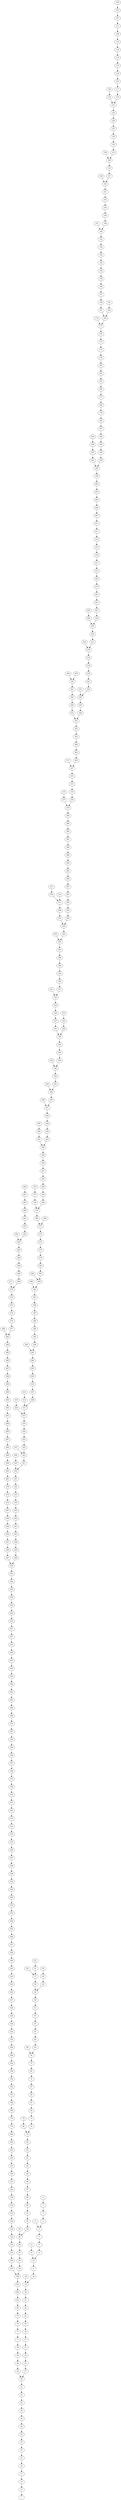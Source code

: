 digraph grafoBarabasiAlbert_n_500_d_4_DFS_I_7 {
7;
15;
14;
17;
22;
33;
32;
35;
29;
28;
36;
44;
42;
43;
41;
38;
40;
48;
60;
59;
71;
77;
76;
79;
96;
101;
100;
103;
106;
105;
109;
110;
116;
122;
126;
128;
133;
134;
139;
144;
147;
150;
153;
165;
163;
164;
166;
170;
175;
189;
188;
191;
193;
192;
196;
202;
206;
204;
216;
223;
224;
226;
236;
237;
240;
245;
244;
242;
246;
258;
257;
268;
265;
269;
276;
278;
289;
304;
302;
308;
309;
307;
306;
310;
319;
314;
315;
325;
327;
335;
338;
337;
342;
347;
349;
364;
363;
367;
370;
380;
384;
383;
381;
390;
395;
402;
401;
400;
414;
417;
421;
419;
426;
439;
438;
445;
444;
453;
450;
447;
448;
457;
454;
456;
458;
467;
472;
474;
478;
481;
492;
496;
498;
499;
497;
495;
488;
491;
493;
494;
489;
490;
486;
487;
485;
483;
484;
482;
480;
477;
479;
476;
475;
473;
470;
471;
466;
469;
460;
463;
465;
464;
462;
452;
455;
461;
468;
459;
451;
449;
446;
440;
436;
443;
441;
442;
435;
434;
433;
432;
431;
430;
429;
428;
427;
423;
437;
425;
422;
424;
416;
415;
420;
418;
411;
412;
413;
408;
407;
410;
409;
405;
406;
403;
404;
394;
393;
399;
398;
397;
396;
391;
392;
389;
385;
388;
387;
382;
379;
373;
372;
375;
371;
386;
376;
378;
377;
374;
369;
365;
366;
362;
361;
359;
358;
360;
357;
356;
355;
353;
352;
354;
350;
351;
348;
345;
346;
344;
341;
343;
340;
339;
329;
330;
334;
336;
331;
323;
326;
324;
322;
321;
317;
320;
318;
300;
298;
301;
303;
305;
295;
299;
297;
296;
311;
316;
313;
312;
293;
292;
294;
291;
287;
290;
283;
285;
286;
288;
281;
282;
280;
284;
279;
277;
275;
270;
274;
272;
273;
267;
271;
263;
262;
266;
254;
253;
251;
252;
260;
264;
261;
256;
259;
255;
249;
250;
248;
247;
243;
241;
239;
238;
233;
235;
234;
231;
232;
230;
229;
228;
225;
227;
221;
222;
219;
220;
212;
217;
218;
214;
215;
211;
213;
207;
208;
209;
210;
205;
199;
200;
201;
197;
198;
203;
195;
190;
194;
184;
187;
185;
179;
186;
177;
180;
181;
182;
183;
178;
174;
173;
176;
171;
172;
169;
167;
168;
157;
160;
158;
159;
155;
154;
156;
152;
146;
151;
148;
149;
145;
143;
141;
142;
140;
137;
135;
138;
136;
131;
132;
130;
127;
129;
123;
121;
125;
124;
118;
117;
120;
119;
115;
112;
114;
113;
108;
111;
107;
102;
104;
162;
161;
328;
332;
333;
368;
93;
95;
97;
99;
98;
94;
90;
92;
91;
89;
88;
87;
86;
84;
83;
81;
85;
82;
74;
80;
78;
75;
73;
56;
61;
69;
67;
72;
68;
70;
65;
66;
63;
64;
54;
55;
47;
51;
50;
49;
58;
57;
62;
53;
52;
45;
46;
39;
37;
34;
30;
31;
27;
26;
25;
23;
24;
21;
20;
19;
18;
16;
11;
10;
12;
13;
8;
9;
5;
4;
6;
2;
3;
1;
0;
5 -> 9;
6 -> 4;
9 -> 8;
15 -> 7;
10 -> 11;
13 -> 12;
14 -> 15;
12 -> 10;
17 -> 14;
16 -> 19;
18 -> 19;
22 -> 17;
21 -> 24;
24 -> 23;
33 -> 22;
26 -> 27;
30 -> 34;
32 -> 33;
29 -> 35;
34 -> 37;
35 -> 32;
27 -> 31;
28 -> 29;
23 -> 25;
31 -> 30;
36 -> 28;
25 -> 26;
39 -> 46;
44 -> 36;
41 -> 43;
42 -> 44;
40 -> 38;
43 -> 42;
38 -> 41;
37 -> 38;
48 -> 40;
47 -> 55;
52 -> 53;
60 -> 48;
55 -> 54;
57 -> 58;
59 -> 60;
56 -> 73;
62 -> 57;
71 -> 59;
68 -> 72;
70 -> 68;
77 -> 71;
66 -> 65;
75 -> 74;
76 -> 77;
73 -> 75;
78 -> 80;
79 -> 76;
83 -> 84;
96 -> 79;
88 -> 89;
95 -> 93;
101 -> 96;
90 -> 98;
100 -> 101;
97 -> 95;
98 -> 99;
103 -> 100;
102 -> 107;
104 -> 102;
106 -> 103;
93 -> 106;
105 -> 106;
107 -> 111;
109 -> 105;
108 -> 113;
110 -> 109;
114 -> 112;
116 -> 110;
119 -> 120;
120 -> 117;
122 -> 116;
121 -> 123;
124 -> 125;
126 -> 122;
127 -> 130;
128 -> 126;
125 -> 121;
129 -> 127;
133 -> 128;
131 -> 138;
132 -> 131;
134 -> 133;
136 -> 138;
139 -> 134;
137 -> 142;
144 -> 139;
143 -> 145;
147 -> 144;
146 -> 152;
150 -> 147;
151 -> 146;
152 -> 156;
153 -> 150;
140 -> 142;
148 -> 146;
165 -> 153;
158 -> 160;
160 -> 157;
163 -> 165;
156 -> 154;
161 -> 162;
164 -> 163;
162 -> 169;
166 -> 164;
167 -> 169;
168 -> 167;
170 -> 166;
172 -> 171;
174 -> 178;
175 -> 170;
176 -> 173;
179 -> 185;
189 -> 175;
186 -> 179;
188 -> 189;
185 -> 187;
187 -> 184;
191 -> 188;
182 -> 181;
190 -> 195;
193 -> 191;
183 -> 182;
192 -> 193;
194 -> 190;
195 -> 200;
196 -> 192;
197 -> 201;
198 -> 197;
202 -> 196;
203 -> 198;
206 -> 202;
201 -> 200;
204 -> 206;
207 -> 213;
216 -> 204;
205 -> 210;
218 -> 217;
223 -> 216;
219 -> 222;
220 -> 219;
224 -> 223;
221 -> 227;
225 -> 230;
226 -> 224;
227 -> 225;
236 -> 226;
228 -> 229;
234 -> 235;
237 -> 236;
232 -> 231;
240 -> 237;
238 -> 239;
243 -> 248;
245 -> 240;
239 -> 241;
242 -> 244;
244 -> 245;
241 -> 243;
246 -> 242;
247 -> 248;
250 -> 249;
258 -> 246;
255 -> 256;
256 -> 261;
257 -> 258;
259 -> 256;
266 -> 262;
268 -> 257;
262 -> 263;
265 -> 268;
260 -> 252;
269 -> 265;
267 -> 273;
274 -> 270;
276 -> 269;
273 -> 272;
275 -> 277;
278 -> 276;
277 -> 279;
289 -> 278;
283 -> 290;
291 -> 294;
304 -> 289;
294 -> 292;
300 -> 318;
302 -> 304;
296 -> 297;
301 -> 298;
308 -> 302;
305 -> 303;
307 -> 309;
309 -> 308;
306 -> 307;
303 -> 301;
310 -> 306;
311 -> 296;
312 -> 311;
319 -> 310;
313 -> 316;
314 -> 319;
315 -> 314;
316 -> 311;
317 -> 322;
325 -> 315;
318 -> 320;
321 -> 322;
327 -> 325;
328 -> 336;
330 -> 329;
335 -> 327;
329 -> 340;
333 -> 332;
338 -> 335;
332 -> 328;
337 -> 338;
331 -> 336;
336 -> 334;
342 -> 337;
339 -> 340;
346 -> 345;
347 -> 342;
344 -> 346;
349 -> 347;
348 -> 351;
354 -> 352;
364 -> 349;
352 -> 353;
359 -> 361;
363 -> 364;
350 -> 354;
356 -> 357;
367 -> 363;
362 -> 366;
368 -> 371;
370 -> 367;
369 -> 376;
380 -> 370;
379 -> 382;
382 -> 387;
384 -> 380;
377 -> 378;
383 -> 384;
374 -> 377;
381 -> 383;
388 -> 385;
390 -> 381;
386 -> 371;
389 -> 392;
395 -> 390;
401 -> 402;
402 -> 395;
397 -> 398;
398 -> 399;
393 -> 394;
400 -> 401;
404 -> 403;
414 -> 400;
412 -> 411;
413 -> 412;
417 -> 414;
421 -> 417;
418 -> 420;
419 -> 421;
424 -> 422;
426 -> 419;
420 -> 415;
427 -> 430;
439 -> 426;
429 -> 430;
432 -> 433;
438 -> 439;
437 -> 423;
440 -> 446;
445 -> 438;
441 -> 443;
442 -> 441;
444 -> 445;
447 -> 450;
453 -> 444;
448 -> 447;
450 -> 453;
446 -> 450;
449 -> 451;
457 -> 448;
452 -> 464;
454 -> 457;
451 -> 459;
455 -> 452;
456 -> 454;
458 -> 456;
461 -> 455;
462 -> 464;
467 -> 458;
464 -> 465;
469 -> 466;
472 -> 467;
471 -> 470;
474 -> 472;
475 -> 476;
478 -> 474;
480 -> 482;
481 -> 478;
482 -> 484;
483 -> 485;
492 -> 481;
491 -> 488;
495 -> 497;
496 -> 492;
493 -> 491;
498 -> 496;
497 -> 499;
499 -> 498;
494 -> 493;
488 -> 495;
484 -> 483;
490 -> 489;
489 -> 494;
486 -> 490;
485 -> 487;
487 -> 486;
477 -> 482;
476 -> 479;
479 -> 477;
470 -> 473;
473 -> 475;
468 -> 461;
466 -> 470;
460 -> 469;
463 -> 460;
459 -> 468;
465 -> 463;
435 -> 442;
436 -> 440;
443 -> 436;
428 -> 429;
434 -> 435;
431 -> 432;
433 -> 434;
430 -> 431;
422 -> 425;
423 -> 427;
425 -> 423;
416 -> 424;
409 -> 410;
410 -> 407;
415 -> 416;
411 -> 415;
406 -> 405;
408 -> 411;
399 -> 393;
407 -> 408;
405 -> 409;
396 -> 397;
403 -> 406;
394 -> 403;
392 -> 391;
387 -> 385;
391 -> 396;
385 -> 392;
378 -> 376;
373 -> 379;
365 -> 369;
372 -> 373;
371 -> 375;
375 -> 372;
366 -> 365;
376 -> 386;
357 -> 360;
361 -> 362;
355 -> 356;
358 -> 359;
360 -> 358;
353 -> 360;
351 -> 350;
345 -> 351;
341 -> 346;
340 -> 343;
343 -> 341;
334 -> 330;
323 -> 331;
324 -> 326;
326 -> 323;
322 -> 324;
320 -> 317;
298 -> 300;
290 -> 287;
292 -> 293;
297 -> 299;
295 -> 303;
288 -> 286;
299 -> 295;
293 -> 299;
287 -> 291;
280 -> 282;
284 -> 280;
285 -> 283;
282 -> 281;
286 -> 285;
272 -> 274;
281 -> 288;
279 -> 284;
270 -> 279;
271 -> 267;
263 -> 267;
261 -> 264;
264 -> 260;
254 -> 266;
251 -> 253;
252 -> 251;
253 -> 254;
249 -> 251;
248 -> 250;
233 -> 238;
230 -> 232;
235 -> 233;
229 -> 230;
231 -> 235;
222 -> 221;
215 -> 214;
217 -> 212;
212 -> 220;
210 -> 209;
214 -> 218;
213 -> 211;
208 -> 207;
209 -> 208;
211 -> 215;
199 -> 205;
200 -> 199;
184 -> 194;
181 -> 180;
177 -> 186;
169 -> 171;
180 -> 177;
173 -> 174;
178 -> 183;
171 -> 176;
155 -> 159;
157 -> 168;
159 -> 158;
154 -> 155;
145 -> 149;
130 -> 132;
149 -> 148;
141 -> 143;
142 -> 141;
135 -> 137;
138 -> 135;
113 -> 114;
123 -> 129;
117 -> 118;
118 -> 121;
111 -> 108;
115 -> 119;
112 -> 115;
92 -> 90;
94 -> 98;
99 -> 97;
86 -> 87;
91 -> 92;
81 -> 83;
82 -> 85;
89 -> 91;
87 -> 88;
85 -> 81;
84 -> 86;
80 -> 74;
74 -> 82;
61 -> 56;
63 -> 65;
69 -> 61;
64 -> 63;
65 -> 70;
67 -> 69;
72 -> 67;
54 -> 64;
50 -> 51;
53 -> 57;
45 -> 49;
51 -> 47;
46 -> 45;
49 -> 50;
58 -> 49;
20 -> 21;
19 -> 20;
11 -> 16;
1 -> 3;
8 -> 10;
0 -> 1;
3 -> 2;
2 -> 4;
4 -> 5;
}